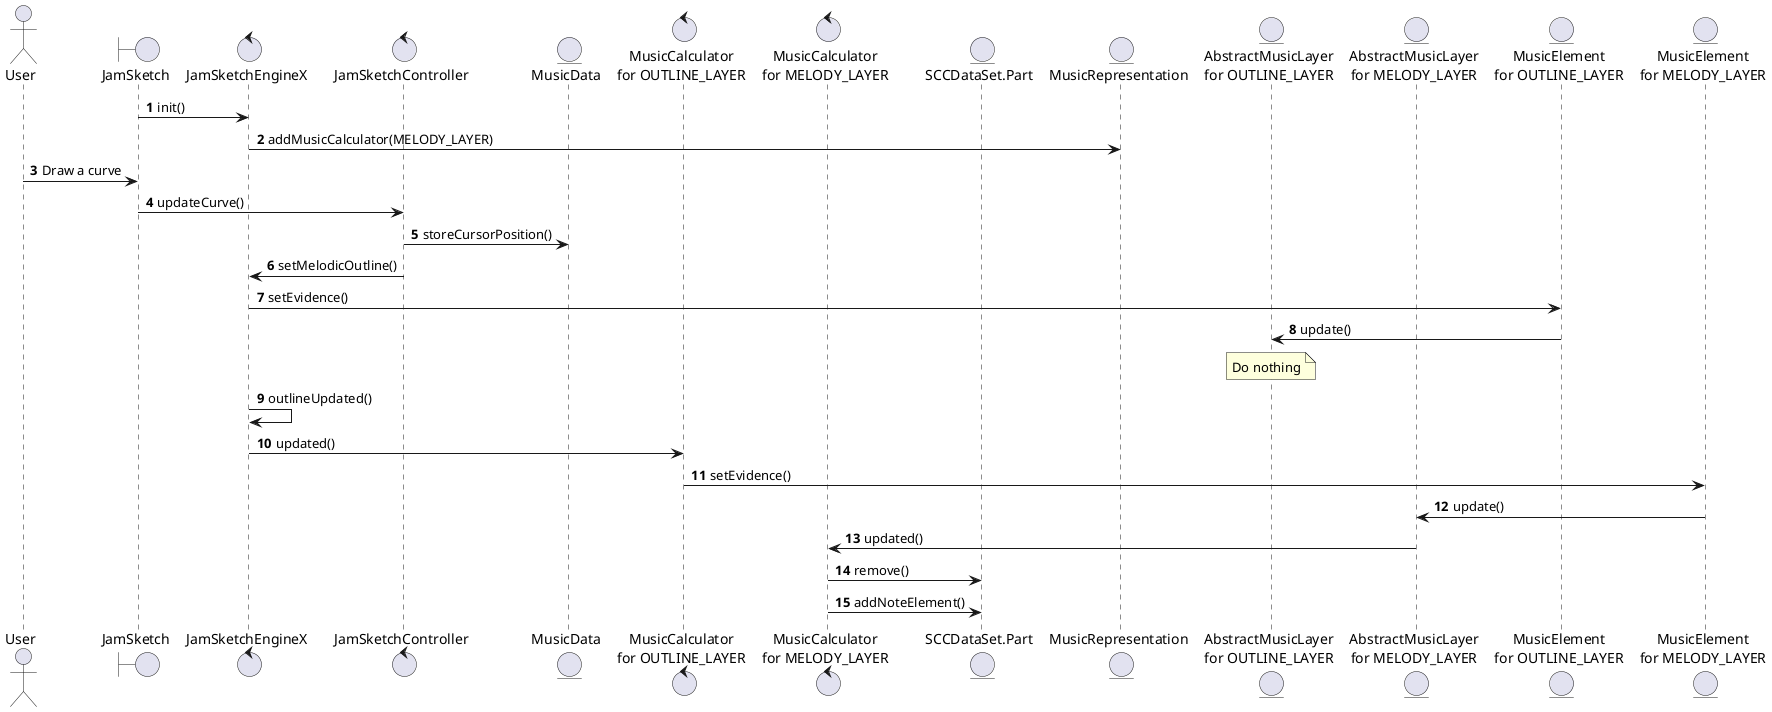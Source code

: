 @startuml
'https://plantuml.com/sequence-diagram

autonumber

actor User
boundary JamSketch
control JamSketchEngineX
control JamSketchController
entity MusicData
control "MusicCalculator\nfor OUTLINE_LAYER"
control "MusicCalculator\nfor MELODY_LAYER"
entity SCCDataSet.Part
entity MusicRepresentation
entity "AbstractMusicLayer\nfor OUTLINE_LAYER"
entity "AbstractMusicLayer\nfor MELODY_LAYER"
entity "MusicElement\nfor OUTLINE_LAYER"
entity "MusicElement\nfor MELODY_LAYER"

JamSketch -> JamSketchEngineX: init()
JamSketchEngineX -> MusicRepresentation: addMusicCalculator(MELODY_LAYER)
User -> JamSketch: Draw a curve
JamSketch -> JamSketchController: updateCurve()
JamSketchController -> MusicData: storeCursorPosition()
JamSketchController -> JamSketchEngineX: setMelodicOutline()
JamSketchEngineX -> "MusicElement\nfor OUTLINE_LAYER": setEvidence()
"MusicElement\nfor OUTLINE_LAYER" -> "AbstractMusicLayer\nfor OUTLINE_LAYER": update()
note over "AbstractMusicLayer\nfor OUTLINE_LAYER"
    Do nothing
end note
JamSketchEngineX -> JamSketchEngineX: outlineUpdated()
JamSketchEngineX -> "MusicCalculator\nfor OUTLINE_LAYER": updated()
'MusicElement -> MusicElement: parent()
"MusicCalculator\nfor OUTLINE_LAYER" -> "MusicElement\nfor MELODY_LAYER": setEvidence()
"MusicElement\nfor MELODY_LAYER" -> "AbstractMusicLayer\nfor MELODY_LAYER": update()
"AbstractMusicLayer\nfor MELODY_LAYER" -> "MusicCalculator\nfor MELODY_LAYER": updated()
"MusicCalculator\nfor MELODY_LAYER" -> SCCDataSet.Part: remove()
"MusicCalculator\nfor MELODY_LAYER" -> SCCDataSet.Part: addNoteElement()
'AbstractMusicLayer -> "MusicCalculator\nfor MELODY_LAYER": updated()

'JamSketchEngineSimple -> JamSketchEngineSimple: outlineUpdated(measure, tick)

@enduml